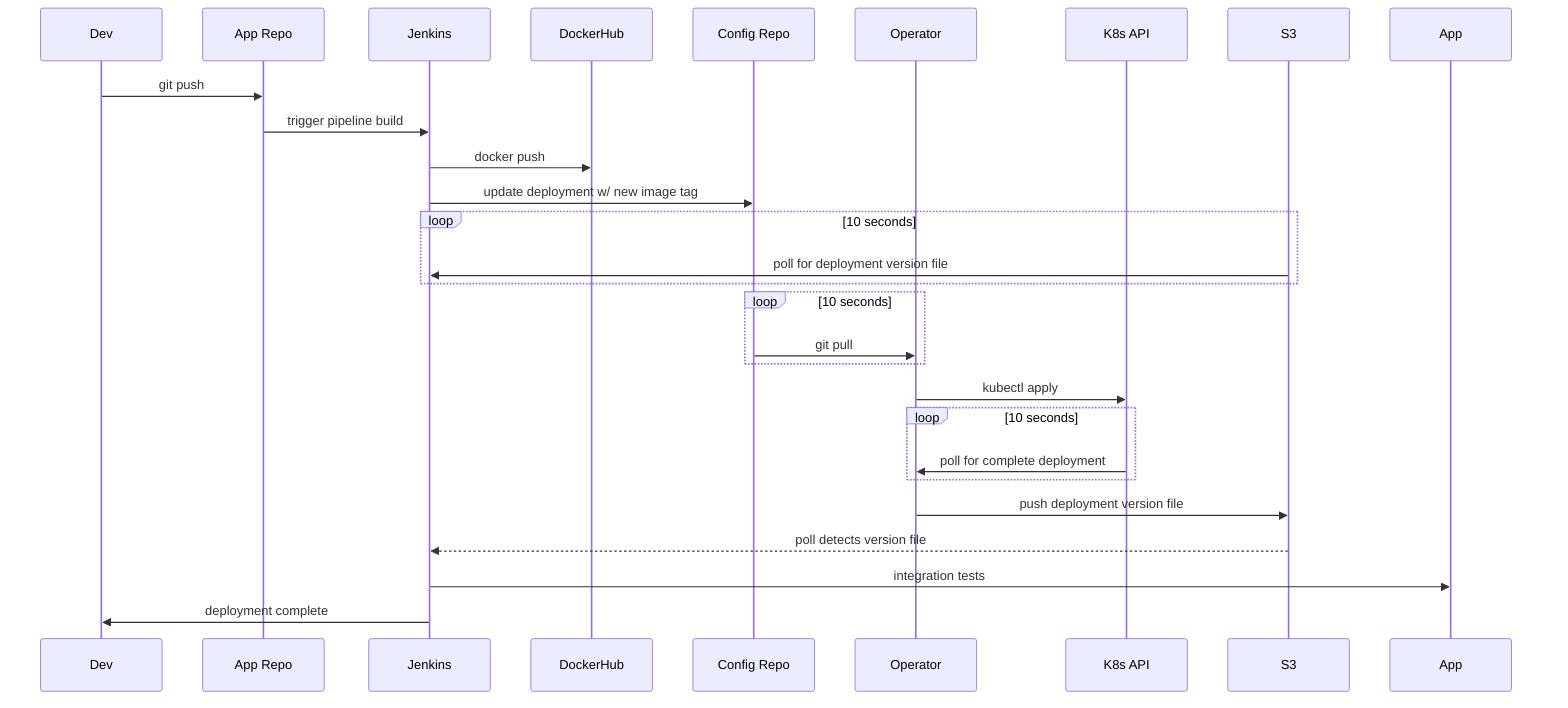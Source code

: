 sequenceDiagram
    participant Dev
    participant App Repo
    participant Jenkins
    participant DockerHub
    participant Config Repo
    participant Operator
    participant K8s API
    participant S3
    participant App

    Dev->>App Repo: git push
    App Repo->>Jenkins: trigger pipeline build
    Jenkins->>DockerHub: docker push
    Jenkins->>Config Repo: update deployment w/ new image tag
    loop 10 seconds
        S3->>Jenkins: poll for deployment version file
    end
    loop 10 seconds    
        Config Repo->>Operator: git pull
    end
    Operator->>K8s API: kubectl apply
    loop 10 seconds
        K8s API->>Operator: poll for complete deployment
    end
    Operator->>S3: push deployment version file
    S3-->>Jenkins: poll detects version file
    Jenkins->>App: integration tests
    Jenkins->>Dev: deployment complete